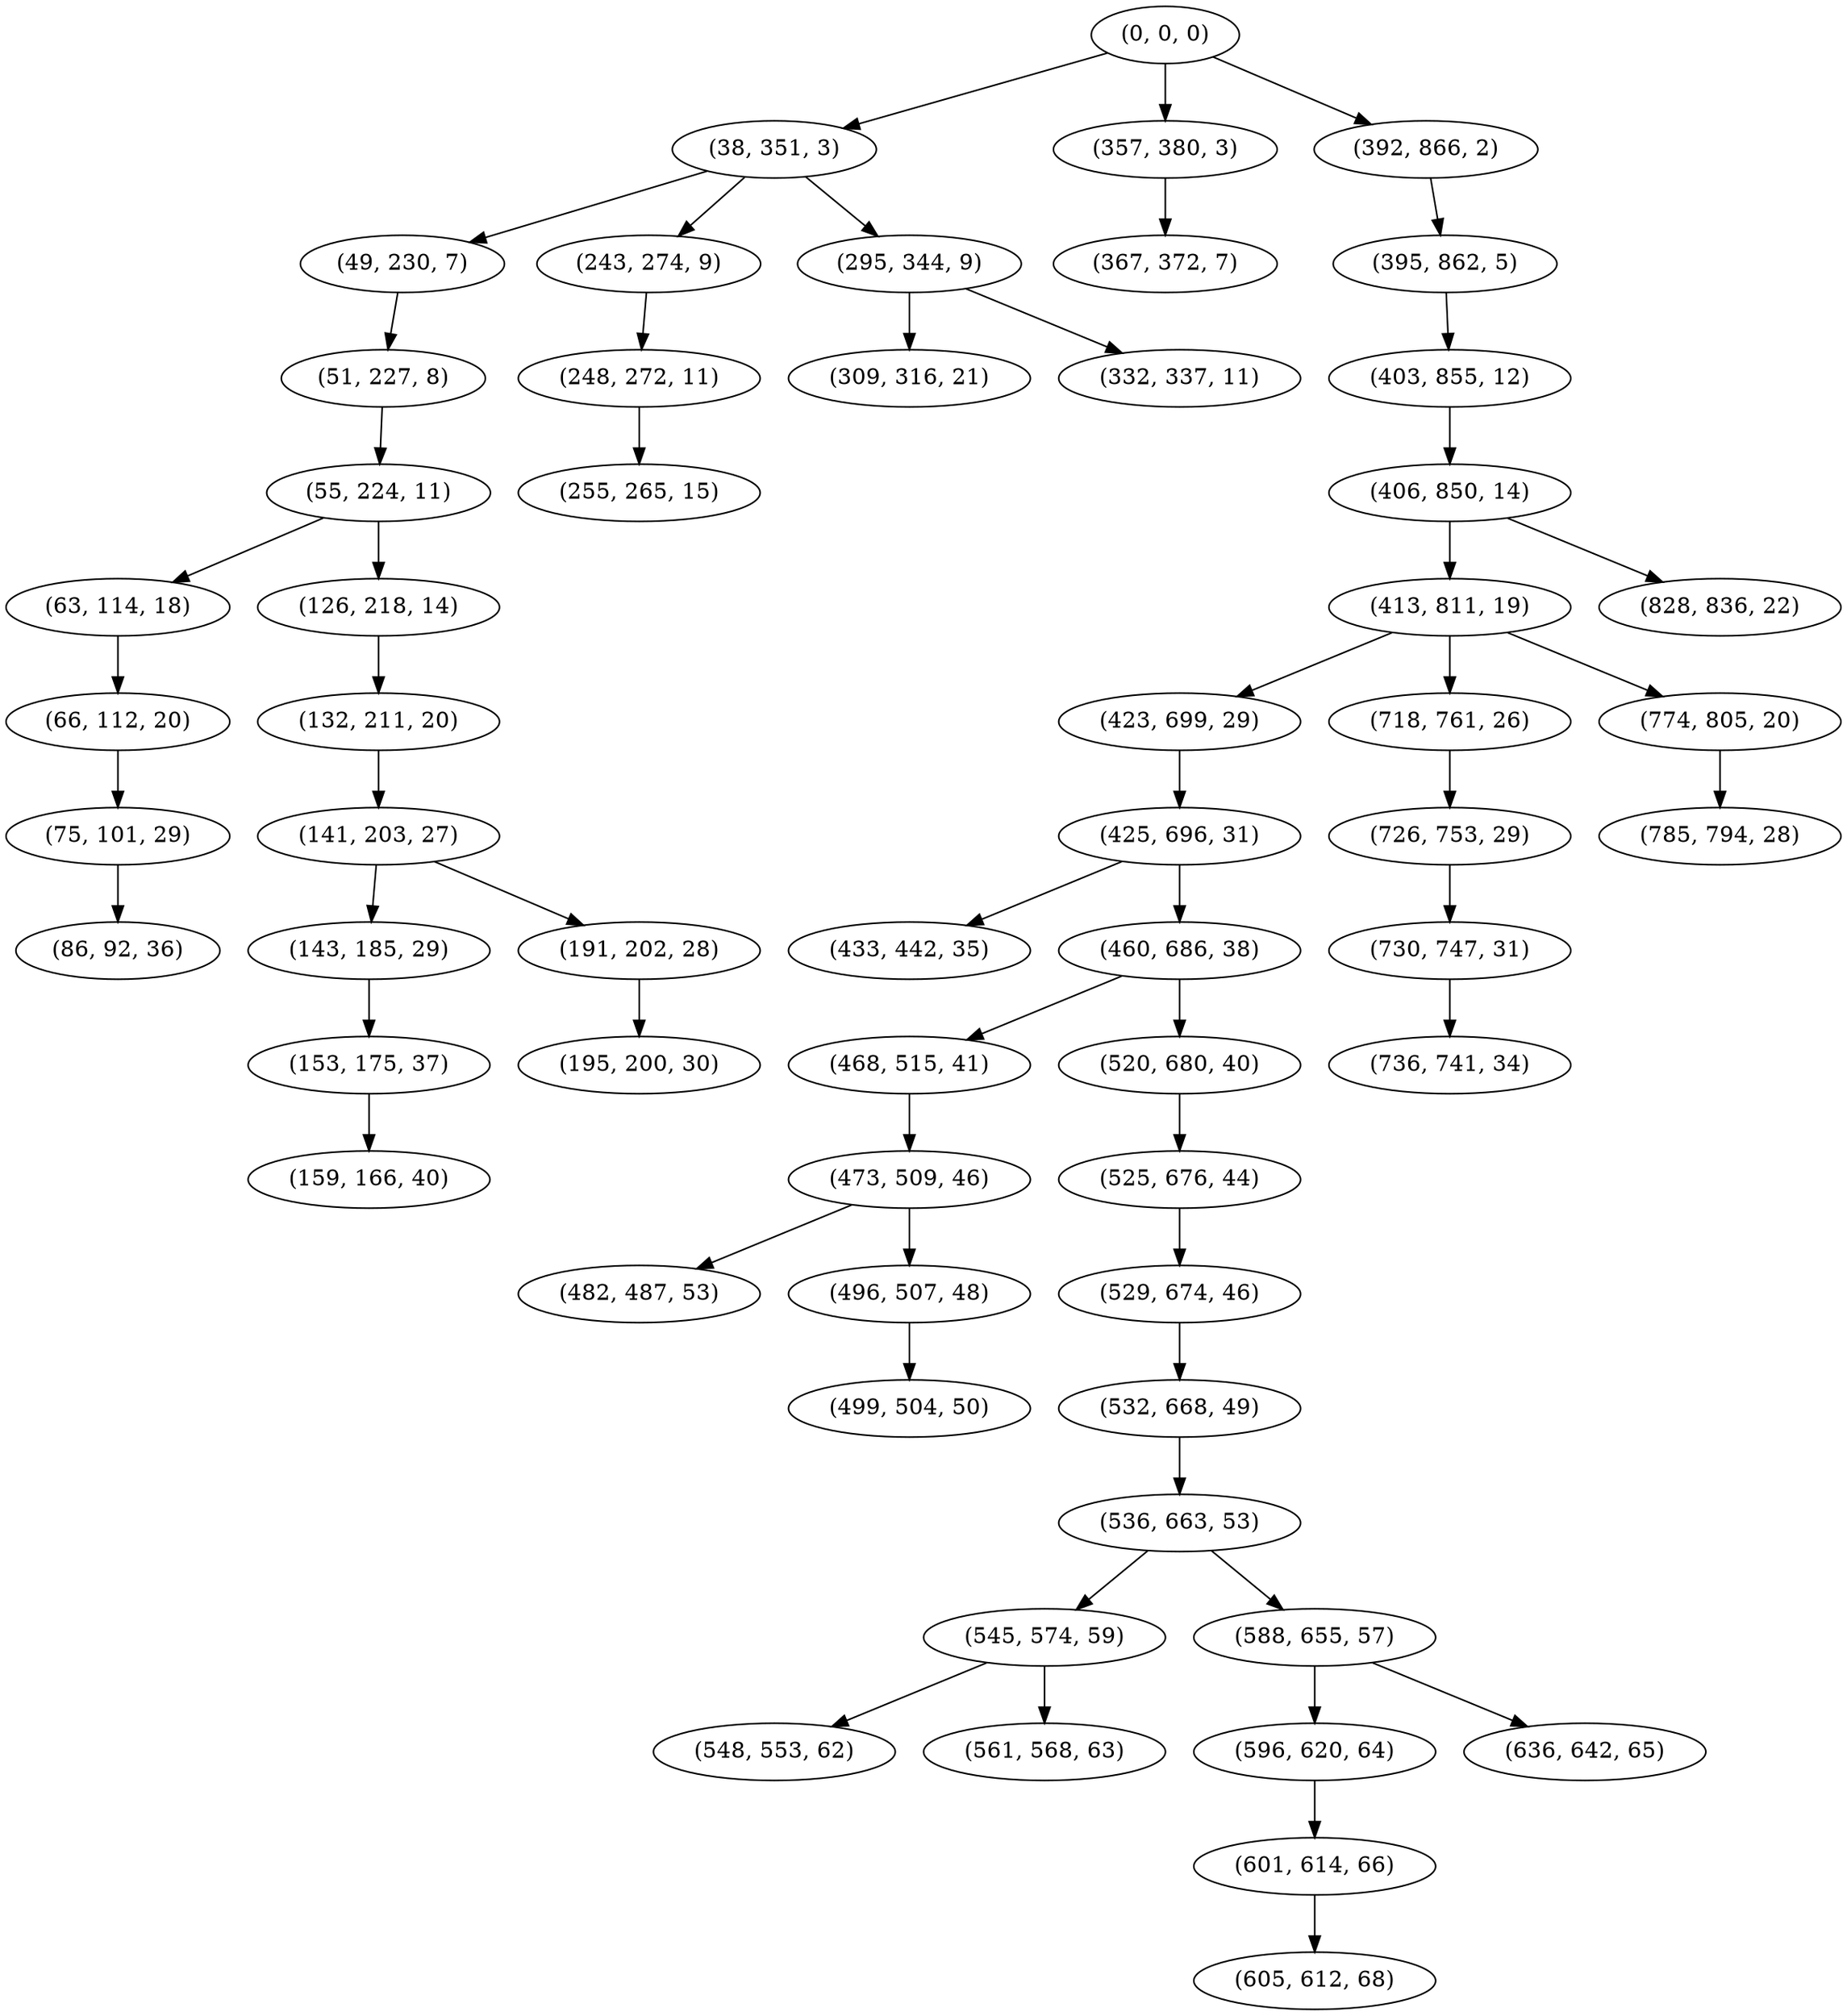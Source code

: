 digraph tree {
    "(0, 0, 0)";
    "(38, 351, 3)";
    "(49, 230, 7)";
    "(51, 227, 8)";
    "(55, 224, 11)";
    "(63, 114, 18)";
    "(66, 112, 20)";
    "(75, 101, 29)";
    "(86, 92, 36)";
    "(126, 218, 14)";
    "(132, 211, 20)";
    "(141, 203, 27)";
    "(143, 185, 29)";
    "(153, 175, 37)";
    "(159, 166, 40)";
    "(191, 202, 28)";
    "(195, 200, 30)";
    "(243, 274, 9)";
    "(248, 272, 11)";
    "(255, 265, 15)";
    "(295, 344, 9)";
    "(309, 316, 21)";
    "(332, 337, 11)";
    "(357, 380, 3)";
    "(367, 372, 7)";
    "(392, 866, 2)";
    "(395, 862, 5)";
    "(403, 855, 12)";
    "(406, 850, 14)";
    "(413, 811, 19)";
    "(423, 699, 29)";
    "(425, 696, 31)";
    "(433, 442, 35)";
    "(460, 686, 38)";
    "(468, 515, 41)";
    "(473, 509, 46)";
    "(482, 487, 53)";
    "(496, 507, 48)";
    "(499, 504, 50)";
    "(520, 680, 40)";
    "(525, 676, 44)";
    "(529, 674, 46)";
    "(532, 668, 49)";
    "(536, 663, 53)";
    "(545, 574, 59)";
    "(548, 553, 62)";
    "(561, 568, 63)";
    "(588, 655, 57)";
    "(596, 620, 64)";
    "(601, 614, 66)";
    "(605, 612, 68)";
    "(636, 642, 65)";
    "(718, 761, 26)";
    "(726, 753, 29)";
    "(730, 747, 31)";
    "(736, 741, 34)";
    "(774, 805, 20)";
    "(785, 794, 28)";
    "(828, 836, 22)";
    "(0, 0, 0)" -> "(38, 351, 3)";
    "(0, 0, 0)" -> "(357, 380, 3)";
    "(0, 0, 0)" -> "(392, 866, 2)";
    "(38, 351, 3)" -> "(49, 230, 7)";
    "(38, 351, 3)" -> "(243, 274, 9)";
    "(38, 351, 3)" -> "(295, 344, 9)";
    "(49, 230, 7)" -> "(51, 227, 8)";
    "(51, 227, 8)" -> "(55, 224, 11)";
    "(55, 224, 11)" -> "(63, 114, 18)";
    "(55, 224, 11)" -> "(126, 218, 14)";
    "(63, 114, 18)" -> "(66, 112, 20)";
    "(66, 112, 20)" -> "(75, 101, 29)";
    "(75, 101, 29)" -> "(86, 92, 36)";
    "(126, 218, 14)" -> "(132, 211, 20)";
    "(132, 211, 20)" -> "(141, 203, 27)";
    "(141, 203, 27)" -> "(143, 185, 29)";
    "(141, 203, 27)" -> "(191, 202, 28)";
    "(143, 185, 29)" -> "(153, 175, 37)";
    "(153, 175, 37)" -> "(159, 166, 40)";
    "(191, 202, 28)" -> "(195, 200, 30)";
    "(243, 274, 9)" -> "(248, 272, 11)";
    "(248, 272, 11)" -> "(255, 265, 15)";
    "(295, 344, 9)" -> "(309, 316, 21)";
    "(295, 344, 9)" -> "(332, 337, 11)";
    "(357, 380, 3)" -> "(367, 372, 7)";
    "(392, 866, 2)" -> "(395, 862, 5)";
    "(395, 862, 5)" -> "(403, 855, 12)";
    "(403, 855, 12)" -> "(406, 850, 14)";
    "(406, 850, 14)" -> "(413, 811, 19)";
    "(406, 850, 14)" -> "(828, 836, 22)";
    "(413, 811, 19)" -> "(423, 699, 29)";
    "(413, 811, 19)" -> "(718, 761, 26)";
    "(413, 811, 19)" -> "(774, 805, 20)";
    "(423, 699, 29)" -> "(425, 696, 31)";
    "(425, 696, 31)" -> "(433, 442, 35)";
    "(425, 696, 31)" -> "(460, 686, 38)";
    "(460, 686, 38)" -> "(468, 515, 41)";
    "(460, 686, 38)" -> "(520, 680, 40)";
    "(468, 515, 41)" -> "(473, 509, 46)";
    "(473, 509, 46)" -> "(482, 487, 53)";
    "(473, 509, 46)" -> "(496, 507, 48)";
    "(496, 507, 48)" -> "(499, 504, 50)";
    "(520, 680, 40)" -> "(525, 676, 44)";
    "(525, 676, 44)" -> "(529, 674, 46)";
    "(529, 674, 46)" -> "(532, 668, 49)";
    "(532, 668, 49)" -> "(536, 663, 53)";
    "(536, 663, 53)" -> "(545, 574, 59)";
    "(536, 663, 53)" -> "(588, 655, 57)";
    "(545, 574, 59)" -> "(548, 553, 62)";
    "(545, 574, 59)" -> "(561, 568, 63)";
    "(588, 655, 57)" -> "(596, 620, 64)";
    "(588, 655, 57)" -> "(636, 642, 65)";
    "(596, 620, 64)" -> "(601, 614, 66)";
    "(601, 614, 66)" -> "(605, 612, 68)";
    "(718, 761, 26)" -> "(726, 753, 29)";
    "(726, 753, 29)" -> "(730, 747, 31)";
    "(730, 747, 31)" -> "(736, 741, 34)";
    "(774, 805, 20)" -> "(785, 794, 28)";
}
